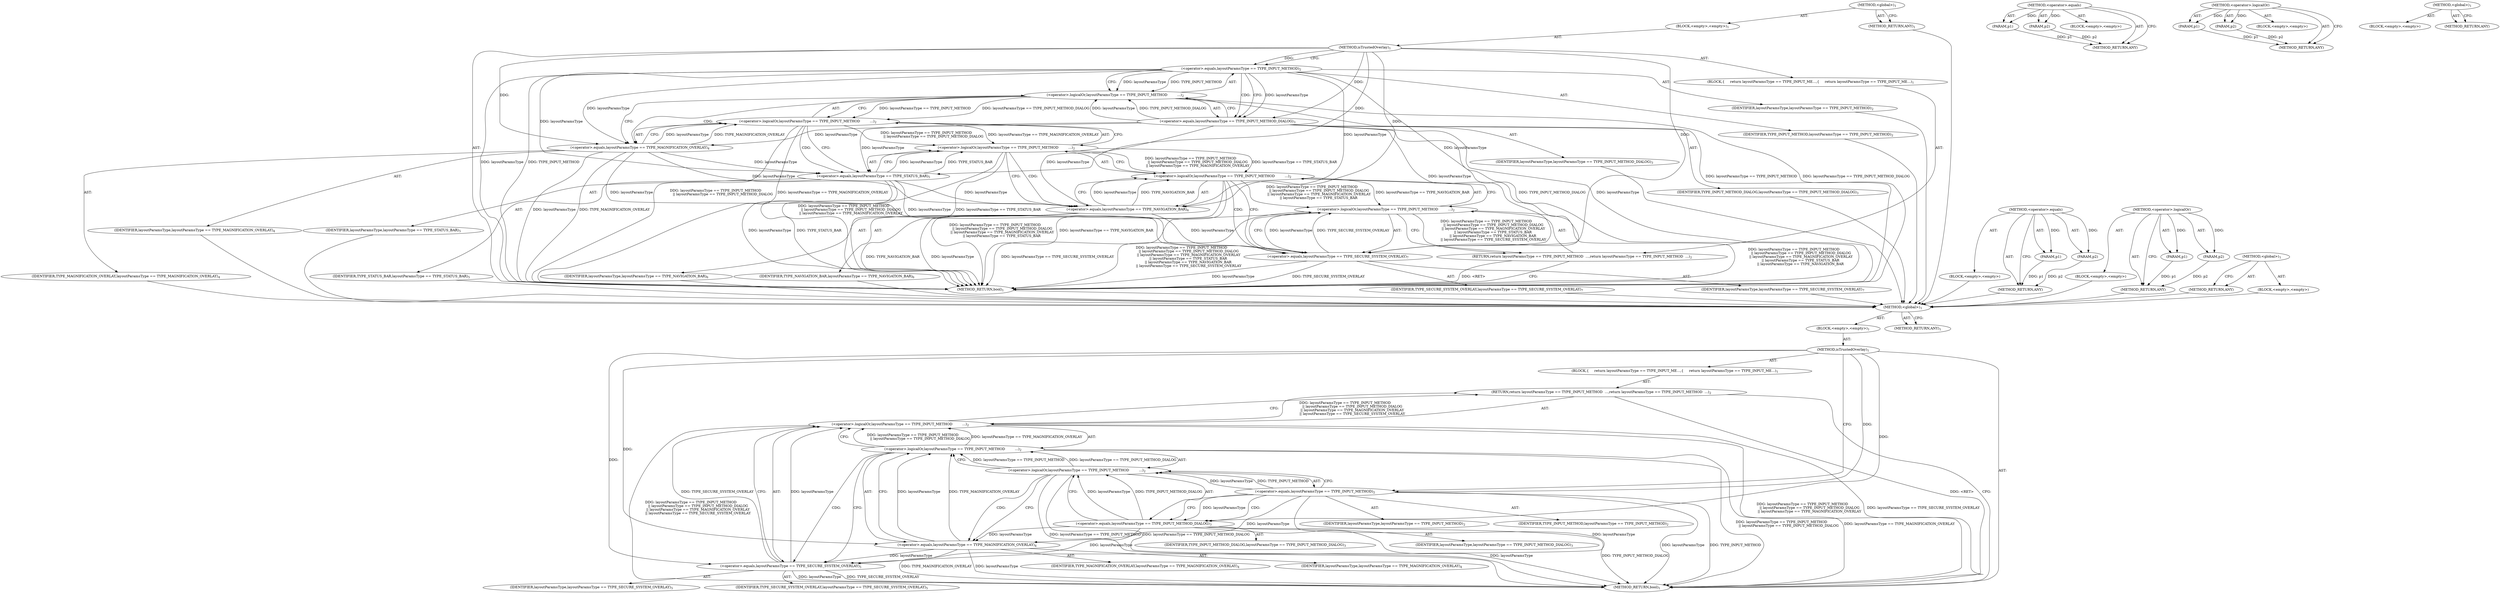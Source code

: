 digraph "&lt;global&gt;" {
vulnerable_6 [label=<(METHOD,&lt;global&gt;)<SUB>1</SUB>>];
vulnerable_7 [label=<(BLOCK,&lt;empty&gt;,&lt;empty&gt;)<SUB>1</SUB>>];
vulnerable_8 [label=<(METHOD,isTrustedOverlay)<SUB>1</SUB>>];
vulnerable_9 [label=<(BLOCK,{
     return layoutParamsType == TYPE_INPUT_ME...,{
     return layoutParamsType == TYPE_INPUT_ME...)<SUB>1</SUB>>];
vulnerable_10 [label=<(RETURN,return layoutParamsType == TYPE_INPUT_METHOD
  ...,return layoutParamsType == TYPE_INPUT_METHOD
  ...)<SUB>2</SUB>>];
vulnerable_11 [label=<(&lt;operator&gt;.logicalOr,layoutParamsType == TYPE_INPUT_METHOD
         ...)<SUB>2</SUB>>];
vulnerable_12 [label=<(&lt;operator&gt;.logicalOr,layoutParamsType == TYPE_INPUT_METHOD
         ...)<SUB>2</SUB>>];
vulnerable_13 [label=<(&lt;operator&gt;.logicalOr,layoutParamsType == TYPE_INPUT_METHOD
         ...)<SUB>2</SUB>>];
vulnerable_14 [label=<(&lt;operator&gt;.equals,layoutParamsType == TYPE_INPUT_METHOD)<SUB>2</SUB>>];
vulnerable_15 [label=<(IDENTIFIER,layoutParamsType,layoutParamsType == TYPE_INPUT_METHOD)<SUB>2</SUB>>];
vulnerable_16 [label=<(IDENTIFIER,TYPE_INPUT_METHOD,layoutParamsType == TYPE_INPUT_METHOD)<SUB>2</SUB>>];
vulnerable_17 [label=<(&lt;operator&gt;.equals,layoutParamsType == TYPE_INPUT_METHOD_DIALOG)<SUB>3</SUB>>];
vulnerable_18 [label=<(IDENTIFIER,layoutParamsType,layoutParamsType == TYPE_INPUT_METHOD_DIALOG)<SUB>3</SUB>>];
vulnerable_19 [label=<(IDENTIFIER,TYPE_INPUT_METHOD_DIALOG,layoutParamsType == TYPE_INPUT_METHOD_DIALOG)<SUB>3</SUB>>];
vulnerable_20 [label=<(&lt;operator&gt;.equals,layoutParamsType == TYPE_MAGNIFICATION_OVERLAY)<SUB>4</SUB>>];
vulnerable_21 [label=<(IDENTIFIER,layoutParamsType,layoutParamsType == TYPE_MAGNIFICATION_OVERLAY)<SUB>4</SUB>>];
vulnerable_22 [label=<(IDENTIFIER,TYPE_MAGNIFICATION_OVERLAY,layoutParamsType == TYPE_MAGNIFICATION_OVERLAY)<SUB>4</SUB>>];
vulnerable_23 [label=<(&lt;operator&gt;.equals,layoutParamsType == TYPE_SECURE_SYSTEM_OVERLAY)<SUB>5</SUB>>];
vulnerable_24 [label=<(IDENTIFIER,layoutParamsType,layoutParamsType == TYPE_SECURE_SYSTEM_OVERLAY)<SUB>5</SUB>>];
vulnerable_25 [label=<(IDENTIFIER,TYPE_SECURE_SYSTEM_OVERLAY,layoutParamsType == TYPE_SECURE_SYSTEM_OVERLAY)<SUB>5</SUB>>];
vulnerable_26 [label=<(METHOD_RETURN,bool)<SUB>1</SUB>>];
vulnerable_28 [label=<(METHOD_RETURN,ANY)<SUB>1</SUB>>];
vulnerable_48 [label=<(METHOD,&lt;operator&gt;.equals)>];
vulnerable_49 [label=<(PARAM,p1)>];
vulnerable_50 [label=<(PARAM,p2)>];
vulnerable_51 [label=<(BLOCK,&lt;empty&gt;,&lt;empty&gt;)>];
vulnerable_52 [label=<(METHOD_RETURN,ANY)>];
vulnerable_43 [label=<(METHOD,&lt;operator&gt;.logicalOr)>];
vulnerable_44 [label=<(PARAM,p1)>];
vulnerable_45 [label=<(PARAM,p2)>];
vulnerable_46 [label=<(BLOCK,&lt;empty&gt;,&lt;empty&gt;)>];
vulnerable_47 [label=<(METHOD_RETURN,ANY)>];
vulnerable_37 [label=<(METHOD,&lt;global&gt;)<SUB>1</SUB>>];
vulnerable_38 [label=<(BLOCK,&lt;empty&gt;,&lt;empty&gt;)>];
vulnerable_39 [label=<(METHOD_RETURN,ANY)>];
fixed_6 [label=<(METHOD,&lt;global&gt;)<SUB>1</SUB>>];
fixed_7 [label=<(BLOCK,&lt;empty&gt;,&lt;empty&gt;)<SUB>1</SUB>>];
fixed_8 [label=<(METHOD,isTrustedOverlay)<SUB>1</SUB>>];
fixed_9 [label=<(BLOCK,{
     return layoutParamsType == TYPE_INPUT_ME...,{
     return layoutParamsType == TYPE_INPUT_ME...)<SUB>1</SUB>>];
fixed_10 [label=<(RETURN,return layoutParamsType == TYPE_INPUT_METHOD
  ...,return layoutParamsType == TYPE_INPUT_METHOD
  ...)<SUB>2</SUB>>];
fixed_11 [label=<(&lt;operator&gt;.logicalOr,layoutParamsType == TYPE_INPUT_METHOD
         ...)<SUB>2</SUB>>];
fixed_12 [label=<(&lt;operator&gt;.logicalOr,layoutParamsType == TYPE_INPUT_METHOD
         ...)<SUB>2</SUB>>];
fixed_13 [label=<(&lt;operator&gt;.logicalOr,layoutParamsType == TYPE_INPUT_METHOD
         ...)<SUB>2</SUB>>];
fixed_14 [label=<(&lt;operator&gt;.logicalOr,layoutParamsType == TYPE_INPUT_METHOD
         ...)<SUB>2</SUB>>];
fixed_15 [label=<(&lt;operator&gt;.logicalOr,layoutParamsType == TYPE_INPUT_METHOD
         ...)<SUB>2</SUB>>];
fixed_16 [label=<(&lt;operator&gt;.equals,layoutParamsType == TYPE_INPUT_METHOD)<SUB>2</SUB>>];
fixed_17 [label=<(IDENTIFIER,layoutParamsType,layoutParamsType == TYPE_INPUT_METHOD)<SUB>2</SUB>>];
fixed_18 [label=<(IDENTIFIER,TYPE_INPUT_METHOD,layoutParamsType == TYPE_INPUT_METHOD)<SUB>2</SUB>>];
fixed_19 [label=<(&lt;operator&gt;.equals,layoutParamsType == TYPE_INPUT_METHOD_DIALOG)<SUB>3</SUB>>];
fixed_20 [label=<(IDENTIFIER,layoutParamsType,layoutParamsType == TYPE_INPUT_METHOD_DIALOG)<SUB>3</SUB>>];
fixed_21 [label=<(IDENTIFIER,TYPE_INPUT_METHOD_DIALOG,layoutParamsType == TYPE_INPUT_METHOD_DIALOG)<SUB>3</SUB>>];
fixed_22 [label=<(&lt;operator&gt;.equals,layoutParamsType == TYPE_MAGNIFICATION_OVERLAY)<SUB>4</SUB>>];
fixed_23 [label=<(IDENTIFIER,layoutParamsType,layoutParamsType == TYPE_MAGNIFICATION_OVERLAY)<SUB>4</SUB>>];
fixed_24 [label=<(IDENTIFIER,TYPE_MAGNIFICATION_OVERLAY,layoutParamsType == TYPE_MAGNIFICATION_OVERLAY)<SUB>4</SUB>>];
fixed_25 [label=<(&lt;operator&gt;.equals,layoutParamsType == TYPE_STATUS_BAR)<SUB>5</SUB>>];
fixed_26 [label=<(IDENTIFIER,layoutParamsType,layoutParamsType == TYPE_STATUS_BAR)<SUB>5</SUB>>];
fixed_27 [label=<(IDENTIFIER,TYPE_STATUS_BAR,layoutParamsType == TYPE_STATUS_BAR)<SUB>5</SUB>>];
fixed_28 [label=<(&lt;operator&gt;.equals,layoutParamsType == TYPE_NAVIGATION_BAR)<SUB>6</SUB>>];
fixed_29 [label=<(IDENTIFIER,layoutParamsType,layoutParamsType == TYPE_NAVIGATION_BAR)<SUB>6</SUB>>];
fixed_30 [label=<(IDENTIFIER,TYPE_NAVIGATION_BAR,layoutParamsType == TYPE_NAVIGATION_BAR)<SUB>6</SUB>>];
fixed_31 [label=<(&lt;operator&gt;.equals,layoutParamsType == TYPE_SECURE_SYSTEM_OVERLAY)<SUB>7</SUB>>];
fixed_32 [label=<(IDENTIFIER,layoutParamsType,layoutParamsType == TYPE_SECURE_SYSTEM_OVERLAY)<SUB>7</SUB>>];
fixed_33 [label=<(IDENTIFIER,TYPE_SECURE_SYSTEM_OVERLAY,layoutParamsType == TYPE_SECURE_SYSTEM_OVERLAY)<SUB>7</SUB>>];
fixed_34 [label=<(METHOD_RETURN,bool)<SUB>1</SUB>>];
fixed_36 [label=<(METHOD_RETURN,ANY)<SUB>1</SUB>>];
fixed_56 [label=<(METHOD,&lt;operator&gt;.equals)>];
fixed_57 [label=<(PARAM,p1)>];
fixed_58 [label=<(PARAM,p2)>];
fixed_59 [label=<(BLOCK,&lt;empty&gt;,&lt;empty&gt;)>];
fixed_60 [label=<(METHOD_RETURN,ANY)>];
fixed_51 [label=<(METHOD,&lt;operator&gt;.logicalOr)>];
fixed_52 [label=<(PARAM,p1)>];
fixed_53 [label=<(PARAM,p2)>];
fixed_54 [label=<(BLOCK,&lt;empty&gt;,&lt;empty&gt;)>];
fixed_55 [label=<(METHOD_RETURN,ANY)>];
fixed_45 [label=<(METHOD,&lt;global&gt;)<SUB>1</SUB>>];
fixed_46 [label=<(BLOCK,&lt;empty&gt;,&lt;empty&gt;)>];
fixed_47 [label=<(METHOD_RETURN,ANY)>];
vulnerable_6 -> vulnerable_7  [key=0, label="AST: "];
vulnerable_6 -> vulnerable_28  [key=0, label="AST: "];
vulnerable_6 -> vulnerable_28  [key=1, label="CFG: "];
vulnerable_7 -> vulnerable_8  [key=0, label="AST: "];
vulnerable_8 -> vulnerable_9  [key=0, label="AST: "];
vulnerable_8 -> vulnerable_26  [key=0, label="AST: "];
vulnerable_8 -> vulnerable_14  [key=0, label="CFG: "];
vulnerable_8 -> vulnerable_14  [key=1, label="DDG: "];
vulnerable_8 -> vulnerable_23  [key=0, label="DDG: "];
vulnerable_8 -> vulnerable_20  [key=0, label="DDG: "];
vulnerable_8 -> vulnerable_17  [key=0, label="DDG: "];
vulnerable_9 -> vulnerable_10  [key=0, label="AST: "];
vulnerable_10 -> vulnerable_11  [key=0, label="AST: "];
vulnerable_10 -> vulnerable_26  [key=0, label="CFG: "];
vulnerable_10 -> vulnerable_26  [key=1, label="DDG: &lt;RET&gt;"];
vulnerable_11 -> vulnerable_12  [key=0, label="AST: "];
vulnerable_11 -> vulnerable_23  [key=0, label="AST: "];
vulnerable_11 -> vulnerable_10  [key=0, label="CFG: "];
vulnerable_11 -> vulnerable_10  [key=1, label="DDG: layoutParamsType == TYPE_INPUT_METHOD
             || layoutParamsType == TYPE_INPUT_METHOD_DIALOG
             || layoutParamsType == TYPE_MAGNIFICATION_OVERLAY
             || layoutParamsType == TYPE_SECURE_SYSTEM_OVERLAY"];
vulnerable_11 -> vulnerable_26  [key=0, label="DDG: layoutParamsType == TYPE_INPUT_METHOD
             || layoutParamsType == TYPE_INPUT_METHOD_DIALOG
             || layoutParamsType == TYPE_MAGNIFICATION_OVERLAY"];
vulnerable_11 -> vulnerable_26  [key=1, label="DDG: layoutParamsType == TYPE_SECURE_SYSTEM_OVERLAY"];
vulnerable_11 -> vulnerable_26  [key=2, label="DDG: layoutParamsType == TYPE_INPUT_METHOD
             || layoutParamsType == TYPE_INPUT_METHOD_DIALOG
             || layoutParamsType == TYPE_MAGNIFICATION_OVERLAY
             || layoutParamsType == TYPE_SECURE_SYSTEM_OVERLAY"];
vulnerable_12 -> vulnerable_13  [key=0, label="AST: "];
vulnerable_12 -> vulnerable_20  [key=0, label="AST: "];
vulnerable_12 -> vulnerable_11  [key=0, label="CFG: "];
vulnerable_12 -> vulnerable_11  [key=1, label="DDG: layoutParamsType == TYPE_INPUT_METHOD
             || layoutParamsType == TYPE_INPUT_METHOD_DIALOG"];
vulnerable_12 -> vulnerable_11  [key=2, label="DDG: layoutParamsType == TYPE_MAGNIFICATION_OVERLAY"];
vulnerable_12 -> vulnerable_23  [key=0, label="CFG: "];
vulnerable_12 -> vulnerable_23  [key=1, label="CDG: "];
vulnerable_12 -> vulnerable_26  [key=0, label="DDG: layoutParamsType == TYPE_INPUT_METHOD
             || layoutParamsType == TYPE_INPUT_METHOD_DIALOG"];
vulnerable_12 -> vulnerable_26  [key=1, label="DDG: layoutParamsType == TYPE_MAGNIFICATION_OVERLAY"];
vulnerable_13 -> vulnerable_14  [key=0, label="AST: "];
vulnerable_13 -> vulnerable_17  [key=0, label="AST: "];
vulnerable_13 -> vulnerable_12  [key=0, label="CFG: "];
vulnerable_13 -> vulnerable_12  [key=1, label="DDG: layoutParamsType == TYPE_INPUT_METHOD"];
vulnerable_13 -> vulnerable_12  [key=2, label="DDG: layoutParamsType == TYPE_INPUT_METHOD_DIALOG"];
vulnerable_13 -> vulnerable_20  [key=0, label="CFG: "];
vulnerable_13 -> vulnerable_20  [key=1, label="CDG: "];
vulnerable_13 -> vulnerable_26  [key=0, label="DDG: layoutParamsType == TYPE_INPUT_METHOD"];
vulnerable_13 -> vulnerable_26  [key=1, label="DDG: layoutParamsType == TYPE_INPUT_METHOD_DIALOG"];
vulnerable_14 -> vulnerable_15  [key=0, label="AST: "];
vulnerable_14 -> vulnerable_16  [key=0, label="AST: "];
vulnerable_14 -> vulnerable_13  [key=0, label="CFG: "];
vulnerable_14 -> vulnerable_13  [key=1, label="DDG: layoutParamsType"];
vulnerable_14 -> vulnerable_13  [key=2, label="DDG: TYPE_INPUT_METHOD"];
vulnerable_14 -> vulnerable_17  [key=0, label="CFG: "];
vulnerable_14 -> vulnerable_17  [key=1, label="DDG: layoutParamsType"];
vulnerable_14 -> vulnerable_17  [key=2, label="CDG: "];
vulnerable_14 -> vulnerable_26  [key=0, label="DDG: layoutParamsType"];
vulnerable_14 -> vulnerable_26  [key=1, label="DDG: TYPE_INPUT_METHOD"];
vulnerable_14 -> vulnerable_23  [key=0, label="DDG: layoutParamsType"];
vulnerable_14 -> vulnerable_20  [key=0, label="DDG: layoutParamsType"];
vulnerable_17 -> vulnerable_18  [key=0, label="AST: "];
vulnerable_17 -> vulnerable_19  [key=0, label="AST: "];
vulnerable_17 -> vulnerable_13  [key=0, label="CFG: "];
vulnerable_17 -> vulnerable_13  [key=1, label="DDG: layoutParamsType"];
vulnerable_17 -> vulnerable_13  [key=2, label="DDG: TYPE_INPUT_METHOD_DIALOG"];
vulnerable_17 -> vulnerable_26  [key=0, label="DDG: layoutParamsType"];
vulnerable_17 -> vulnerable_26  [key=1, label="DDG: TYPE_INPUT_METHOD_DIALOG"];
vulnerable_17 -> vulnerable_23  [key=0, label="DDG: layoutParamsType"];
vulnerable_17 -> vulnerable_20  [key=0, label="DDG: layoutParamsType"];
vulnerable_20 -> vulnerable_21  [key=0, label="AST: "];
vulnerable_20 -> vulnerable_22  [key=0, label="AST: "];
vulnerable_20 -> vulnerable_12  [key=0, label="CFG: "];
vulnerable_20 -> vulnerable_12  [key=1, label="DDG: layoutParamsType"];
vulnerable_20 -> vulnerable_12  [key=2, label="DDG: TYPE_MAGNIFICATION_OVERLAY"];
vulnerable_20 -> vulnerable_26  [key=0, label="DDG: layoutParamsType"];
vulnerable_20 -> vulnerable_26  [key=1, label="DDG: TYPE_MAGNIFICATION_OVERLAY"];
vulnerable_20 -> vulnerable_23  [key=0, label="DDG: layoutParamsType"];
vulnerable_23 -> vulnerable_24  [key=0, label="AST: "];
vulnerable_23 -> vulnerable_25  [key=0, label="AST: "];
vulnerable_23 -> vulnerable_11  [key=0, label="CFG: "];
vulnerable_23 -> vulnerable_11  [key=1, label="DDG: layoutParamsType"];
vulnerable_23 -> vulnerable_11  [key=2, label="DDG: TYPE_SECURE_SYSTEM_OVERLAY"];
vulnerable_23 -> vulnerable_26  [key=0, label="DDG: layoutParamsType"];
vulnerable_23 -> vulnerable_26  [key=1, label="DDG: TYPE_SECURE_SYSTEM_OVERLAY"];
vulnerable_48 -> vulnerable_49  [key=0, label="AST: "];
vulnerable_48 -> vulnerable_49  [key=1, label="DDG: "];
vulnerable_48 -> vulnerable_51  [key=0, label="AST: "];
vulnerable_48 -> vulnerable_50  [key=0, label="AST: "];
vulnerable_48 -> vulnerable_50  [key=1, label="DDG: "];
vulnerable_48 -> vulnerable_52  [key=0, label="AST: "];
vulnerable_48 -> vulnerable_52  [key=1, label="CFG: "];
vulnerable_49 -> vulnerable_52  [key=0, label="DDG: p1"];
vulnerable_50 -> vulnerable_52  [key=0, label="DDG: p2"];
vulnerable_43 -> vulnerable_44  [key=0, label="AST: "];
vulnerable_43 -> vulnerable_44  [key=1, label="DDG: "];
vulnerable_43 -> vulnerable_46  [key=0, label="AST: "];
vulnerable_43 -> vulnerable_45  [key=0, label="AST: "];
vulnerable_43 -> vulnerable_45  [key=1, label="DDG: "];
vulnerable_43 -> vulnerable_47  [key=0, label="AST: "];
vulnerable_43 -> vulnerable_47  [key=1, label="CFG: "];
vulnerable_44 -> vulnerable_47  [key=0, label="DDG: p1"];
vulnerable_45 -> vulnerable_47  [key=0, label="DDG: p2"];
vulnerable_37 -> vulnerable_38  [key=0, label="AST: "];
vulnerable_37 -> vulnerable_39  [key=0, label="AST: "];
vulnerable_37 -> vulnerable_39  [key=1, label="CFG: "];
fixed_6 -> fixed_7  [key=0, label="AST: "];
fixed_6 -> fixed_36  [key=0, label="AST: "];
fixed_6 -> fixed_36  [key=1, label="CFG: "];
fixed_7 -> fixed_8  [key=0, label="AST: "];
fixed_8 -> fixed_9  [key=0, label="AST: "];
fixed_8 -> fixed_34  [key=0, label="AST: "];
fixed_8 -> fixed_16  [key=0, label="CFG: "];
fixed_8 -> fixed_16  [key=1, label="DDG: "];
fixed_8 -> fixed_31  [key=0, label="DDG: "];
fixed_8 -> fixed_28  [key=0, label="DDG: "];
fixed_8 -> fixed_25  [key=0, label="DDG: "];
fixed_8 -> fixed_22  [key=0, label="DDG: "];
fixed_8 -> fixed_19  [key=0, label="DDG: "];
fixed_9 -> fixed_10  [key=0, label="AST: "];
fixed_10 -> fixed_11  [key=0, label="AST: "];
fixed_10 -> fixed_34  [key=0, label="CFG: "];
fixed_10 -> fixed_34  [key=1, label="DDG: &lt;RET&gt;"];
fixed_11 -> fixed_12  [key=0, label="AST: "];
fixed_11 -> fixed_31  [key=0, label="AST: "];
fixed_11 -> fixed_10  [key=0, label="CFG: "];
fixed_11 -> fixed_10  [key=1, label="DDG: layoutParamsType == TYPE_INPUT_METHOD
             || layoutParamsType == TYPE_INPUT_METHOD_DIALOG
             || layoutParamsType == TYPE_MAGNIFICATION_OVERLAY
            || layoutParamsType == TYPE_STATUS_BAR
            || layoutParamsType == TYPE_NAVIGATION_BAR
             || layoutParamsType == TYPE_SECURE_SYSTEM_OVERLAY"];
fixed_11 -> fixed_34  [key=0, label="DDG: layoutParamsType == TYPE_INPUT_METHOD
             || layoutParamsType == TYPE_INPUT_METHOD_DIALOG
             || layoutParamsType == TYPE_MAGNIFICATION_OVERLAY
            || layoutParamsType == TYPE_STATUS_BAR
            || layoutParamsType == TYPE_NAVIGATION_BAR"];
fixed_11 -> fixed_34  [key=1, label="DDG: layoutParamsType == TYPE_SECURE_SYSTEM_OVERLAY"];
fixed_11 -> fixed_34  [key=2, label="DDG: layoutParamsType == TYPE_INPUT_METHOD
             || layoutParamsType == TYPE_INPUT_METHOD_DIALOG
             || layoutParamsType == TYPE_MAGNIFICATION_OVERLAY
            || layoutParamsType == TYPE_STATUS_BAR
            || layoutParamsType == TYPE_NAVIGATION_BAR
             || layoutParamsType == TYPE_SECURE_SYSTEM_OVERLAY"];
fixed_12 -> fixed_13  [key=0, label="AST: "];
fixed_12 -> fixed_28  [key=0, label="AST: "];
fixed_12 -> fixed_11  [key=0, label="CFG: "];
fixed_12 -> fixed_11  [key=1, label="DDG: layoutParamsType == TYPE_INPUT_METHOD
             || layoutParamsType == TYPE_INPUT_METHOD_DIALOG
             || layoutParamsType == TYPE_MAGNIFICATION_OVERLAY
            || layoutParamsType == TYPE_STATUS_BAR"];
fixed_12 -> fixed_11  [key=2, label="DDG: layoutParamsType == TYPE_NAVIGATION_BAR"];
fixed_12 -> fixed_31  [key=0, label="CFG: "];
fixed_12 -> fixed_31  [key=1, label="CDG: "];
fixed_12 -> fixed_34  [key=0, label="DDG: layoutParamsType == TYPE_INPUT_METHOD
             || layoutParamsType == TYPE_INPUT_METHOD_DIALOG
             || layoutParamsType == TYPE_MAGNIFICATION_OVERLAY
            || layoutParamsType == TYPE_STATUS_BAR"];
fixed_12 -> fixed_34  [key=1, label="DDG: layoutParamsType == TYPE_NAVIGATION_BAR"];
fixed_13 -> fixed_14  [key=0, label="AST: "];
fixed_13 -> fixed_25  [key=0, label="AST: "];
fixed_13 -> fixed_12  [key=0, label="CFG: "];
fixed_13 -> fixed_12  [key=1, label="DDG: layoutParamsType == TYPE_INPUT_METHOD
             || layoutParamsType == TYPE_INPUT_METHOD_DIALOG
             || layoutParamsType == TYPE_MAGNIFICATION_OVERLAY"];
fixed_13 -> fixed_12  [key=2, label="DDG: layoutParamsType == TYPE_STATUS_BAR"];
fixed_13 -> fixed_28  [key=0, label="CFG: "];
fixed_13 -> fixed_28  [key=1, label="CDG: "];
fixed_13 -> fixed_34  [key=0, label="DDG: layoutParamsType == TYPE_INPUT_METHOD
             || layoutParamsType == TYPE_INPUT_METHOD_DIALOG
             || layoutParamsType == TYPE_MAGNIFICATION_OVERLAY"];
fixed_13 -> fixed_34  [key=1, label="DDG: layoutParamsType == TYPE_STATUS_BAR"];
fixed_14 -> fixed_15  [key=0, label="AST: "];
fixed_14 -> fixed_22  [key=0, label="AST: "];
fixed_14 -> fixed_13  [key=0, label="CFG: "];
fixed_14 -> fixed_13  [key=1, label="DDG: layoutParamsType == TYPE_INPUT_METHOD
             || layoutParamsType == TYPE_INPUT_METHOD_DIALOG"];
fixed_14 -> fixed_13  [key=2, label="DDG: layoutParamsType == TYPE_MAGNIFICATION_OVERLAY"];
fixed_14 -> fixed_25  [key=0, label="CFG: "];
fixed_14 -> fixed_25  [key=1, label="CDG: "];
fixed_14 -> fixed_34  [key=0, label="DDG: layoutParamsType == TYPE_INPUT_METHOD
             || layoutParamsType == TYPE_INPUT_METHOD_DIALOG"];
fixed_14 -> fixed_34  [key=1, label="DDG: layoutParamsType == TYPE_MAGNIFICATION_OVERLAY"];
fixed_15 -> fixed_16  [key=0, label="AST: "];
fixed_15 -> fixed_19  [key=0, label="AST: "];
fixed_15 -> fixed_14  [key=0, label="CFG: "];
fixed_15 -> fixed_14  [key=1, label="DDG: layoutParamsType == TYPE_INPUT_METHOD"];
fixed_15 -> fixed_14  [key=2, label="DDG: layoutParamsType == TYPE_INPUT_METHOD_DIALOG"];
fixed_15 -> fixed_22  [key=0, label="CFG: "];
fixed_15 -> fixed_22  [key=1, label="CDG: "];
fixed_15 -> fixed_34  [key=0, label="DDG: layoutParamsType == TYPE_INPUT_METHOD"];
fixed_15 -> fixed_34  [key=1, label="DDG: layoutParamsType == TYPE_INPUT_METHOD_DIALOG"];
fixed_16 -> fixed_17  [key=0, label="AST: "];
fixed_16 -> fixed_18  [key=0, label="AST: "];
fixed_16 -> fixed_15  [key=0, label="CFG: "];
fixed_16 -> fixed_15  [key=1, label="DDG: layoutParamsType"];
fixed_16 -> fixed_15  [key=2, label="DDG: TYPE_INPUT_METHOD"];
fixed_16 -> fixed_19  [key=0, label="CFG: "];
fixed_16 -> fixed_19  [key=1, label="DDG: layoutParamsType"];
fixed_16 -> fixed_19  [key=2, label="CDG: "];
fixed_16 -> fixed_34  [key=0, label="DDG: layoutParamsType"];
fixed_16 -> fixed_34  [key=1, label="DDG: TYPE_INPUT_METHOD"];
fixed_16 -> fixed_31  [key=0, label="DDG: layoutParamsType"];
fixed_16 -> fixed_28  [key=0, label="DDG: layoutParamsType"];
fixed_16 -> fixed_25  [key=0, label="DDG: layoutParamsType"];
fixed_16 -> fixed_22  [key=0, label="DDG: layoutParamsType"];
fixed_17 -> vulnerable_6  [key=0];
fixed_18 -> vulnerable_6  [key=0];
fixed_19 -> fixed_20  [key=0, label="AST: "];
fixed_19 -> fixed_21  [key=0, label="AST: "];
fixed_19 -> fixed_15  [key=0, label="CFG: "];
fixed_19 -> fixed_15  [key=1, label="DDG: layoutParamsType"];
fixed_19 -> fixed_15  [key=2, label="DDG: TYPE_INPUT_METHOD_DIALOG"];
fixed_19 -> fixed_34  [key=0, label="DDG: layoutParamsType"];
fixed_19 -> fixed_34  [key=1, label="DDG: TYPE_INPUT_METHOD_DIALOG"];
fixed_19 -> fixed_31  [key=0, label="DDG: layoutParamsType"];
fixed_19 -> fixed_28  [key=0, label="DDG: layoutParamsType"];
fixed_19 -> fixed_25  [key=0, label="DDG: layoutParamsType"];
fixed_19 -> fixed_22  [key=0, label="DDG: layoutParamsType"];
fixed_20 -> vulnerable_6  [key=0];
fixed_21 -> vulnerable_6  [key=0];
fixed_22 -> fixed_23  [key=0, label="AST: "];
fixed_22 -> fixed_24  [key=0, label="AST: "];
fixed_22 -> fixed_14  [key=0, label="CFG: "];
fixed_22 -> fixed_14  [key=1, label="DDG: layoutParamsType"];
fixed_22 -> fixed_14  [key=2, label="DDG: TYPE_MAGNIFICATION_OVERLAY"];
fixed_22 -> fixed_34  [key=0, label="DDG: layoutParamsType"];
fixed_22 -> fixed_34  [key=1, label="DDG: TYPE_MAGNIFICATION_OVERLAY"];
fixed_22 -> fixed_31  [key=0, label="DDG: layoutParamsType"];
fixed_22 -> fixed_28  [key=0, label="DDG: layoutParamsType"];
fixed_22 -> fixed_25  [key=0, label="DDG: layoutParamsType"];
fixed_23 -> vulnerable_6  [key=0];
fixed_24 -> vulnerable_6  [key=0];
fixed_25 -> fixed_26  [key=0, label="AST: "];
fixed_25 -> fixed_27  [key=0, label="AST: "];
fixed_25 -> fixed_13  [key=0, label="CFG: "];
fixed_25 -> fixed_13  [key=1, label="DDG: layoutParamsType"];
fixed_25 -> fixed_13  [key=2, label="DDG: TYPE_STATUS_BAR"];
fixed_25 -> fixed_34  [key=0, label="DDG: layoutParamsType"];
fixed_25 -> fixed_34  [key=1, label="DDG: TYPE_STATUS_BAR"];
fixed_25 -> fixed_31  [key=0, label="DDG: layoutParamsType"];
fixed_25 -> fixed_28  [key=0, label="DDG: layoutParamsType"];
fixed_26 -> vulnerable_6  [key=0];
fixed_27 -> vulnerable_6  [key=0];
fixed_28 -> fixed_29  [key=0, label="AST: "];
fixed_28 -> fixed_30  [key=0, label="AST: "];
fixed_28 -> fixed_12  [key=0, label="CFG: "];
fixed_28 -> fixed_12  [key=1, label="DDG: layoutParamsType"];
fixed_28 -> fixed_12  [key=2, label="DDG: TYPE_NAVIGATION_BAR"];
fixed_28 -> fixed_34  [key=0, label="DDG: layoutParamsType"];
fixed_28 -> fixed_34  [key=1, label="DDG: TYPE_NAVIGATION_BAR"];
fixed_28 -> fixed_31  [key=0, label="DDG: layoutParamsType"];
fixed_29 -> vulnerable_6  [key=0];
fixed_30 -> vulnerable_6  [key=0];
fixed_31 -> fixed_32  [key=0, label="AST: "];
fixed_31 -> fixed_33  [key=0, label="AST: "];
fixed_31 -> fixed_11  [key=0, label="CFG: "];
fixed_31 -> fixed_11  [key=1, label="DDG: layoutParamsType"];
fixed_31 -> fixed_11  [key=2, label="DDG: TYPE_SECURE_SYSTEM_OVERLAY"];
fixed_31 -> fixed_34  [key=0, label="DDG: layoutParamsType"];
fixed_31 -> fixed_34  [key=1, label="DDG: TYPE_SECURE_SYSTEM_OVERLAY"];
fixed_32 -> vulnerable_6  [key=0];
fixed_33 -> vulnerable_6  [key=0];
fixed_34 -> vulnerable_6  [key=0];
fixed_36 -> vulnerable_6  [key=0];
fixed_56 -> fixed_57  [key=0, label="AST: "];
fixed_56 -> fixed_57  [key=1, label="DDG: "];
fixed_56 -> fixed_59  [key=0, label="AST: "];
fixed_56 -> fixed_58  [key=0, label="AST: "];
fixed_56 -> fixed_58  [key=1, label="DDG: "];
fixed_56 -> fixed_60  [key=0, label="AST: "];
fixed_56 -> fixed_60  [key=1, label="CFG: "];
fixed_57 -> fixed_60  [key=0, label="DDG: p1"];
fixed_58 -> fixed_60  [key=0, label="DDG: p2"];
fixed_59 -> vulnerable_6  [key=0];
fixed_60 -> vulnerable_6  [key=0];
fixed_51 -> fixed_52  [key=0, label="AST: "];
fixed_51 -> fixed_52  [key=1, label="DDG: "];
fixed_51 -> fixed_54  [key=0, label="AST: "];
fixed_51 -> fixed_53  [key=0, label="AST: "];
fixed_51 -> fixed_53  [key=1, label="DDG: "];
fixed_51 -> fixed_55  [key=0, label="AST: "];
fixed_51 -> fixed_55  [key=1, label="CFG: "];
fixed_52 -> fixed_55  [key=0, label="DDG: p1"];
fixed_53 -> fixed_55  [key=0, label="DDG: p2"];
fixed_54 -> vulnerable_6  [key=0];
fixed_55 -> vulnerable_6  [key=0];
fixed_45 -> fixed_46  [key=0, label="AST: "];
fixed_45 -> fixed_47  [key=0, label="AST: "];
fixed_45 -> fixed_47  [key=1, label="CFG: "];
fixed_46 -> vulnerable_6  [key=0];
fixed_47 -> vulnerable_6  [key=0];
}
